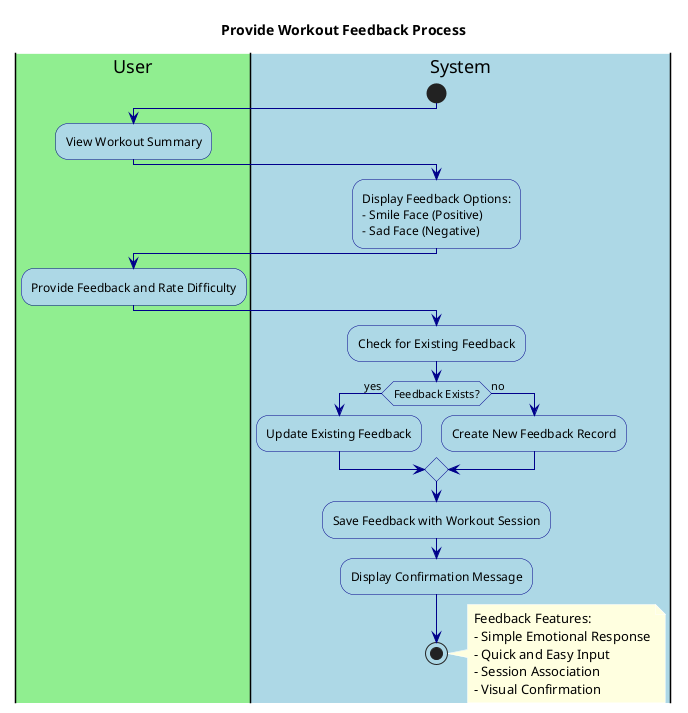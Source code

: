 @startuml ProvideWorkoutFeedback

' Styling
skinparam backgroundColor white
skinparam activity {
    BackgroundColor LightBlue
    BorderColor DarkBlue
    FontColor Black
}
skinparam arrow {
    Color DarkBlue
    FontColor Black
}
skinparam note {
    BackgroundColor LightYellow
    BorderColor DarkYellow
    FontColor Black
}

title Provide Workout Feedback Process

|#LightGreen|User|
|#LightBlue|System|

start

|User|
:View Workout Summary;

|System|
:Display Feedback Options:
- Smile Face (Positive)
- Sad Face (Negative);

|User|
:Provide Feedback and Rate Difficulty;

|System|
:Check for Existing Feedback;

if (Feedback Exists?) then (yes)
  :Update Existing Feedback;
else (no)
  :Create New Feedback Record;
endif

:Save Feedback with Workout Session;

:Display Confirmation Message;

stop

note right
  Feedback Features:
  - Simple Emotional Response
  - Quick and Easy Input
  - Session Association
  - Visual Confirmation
end note

@enduml 